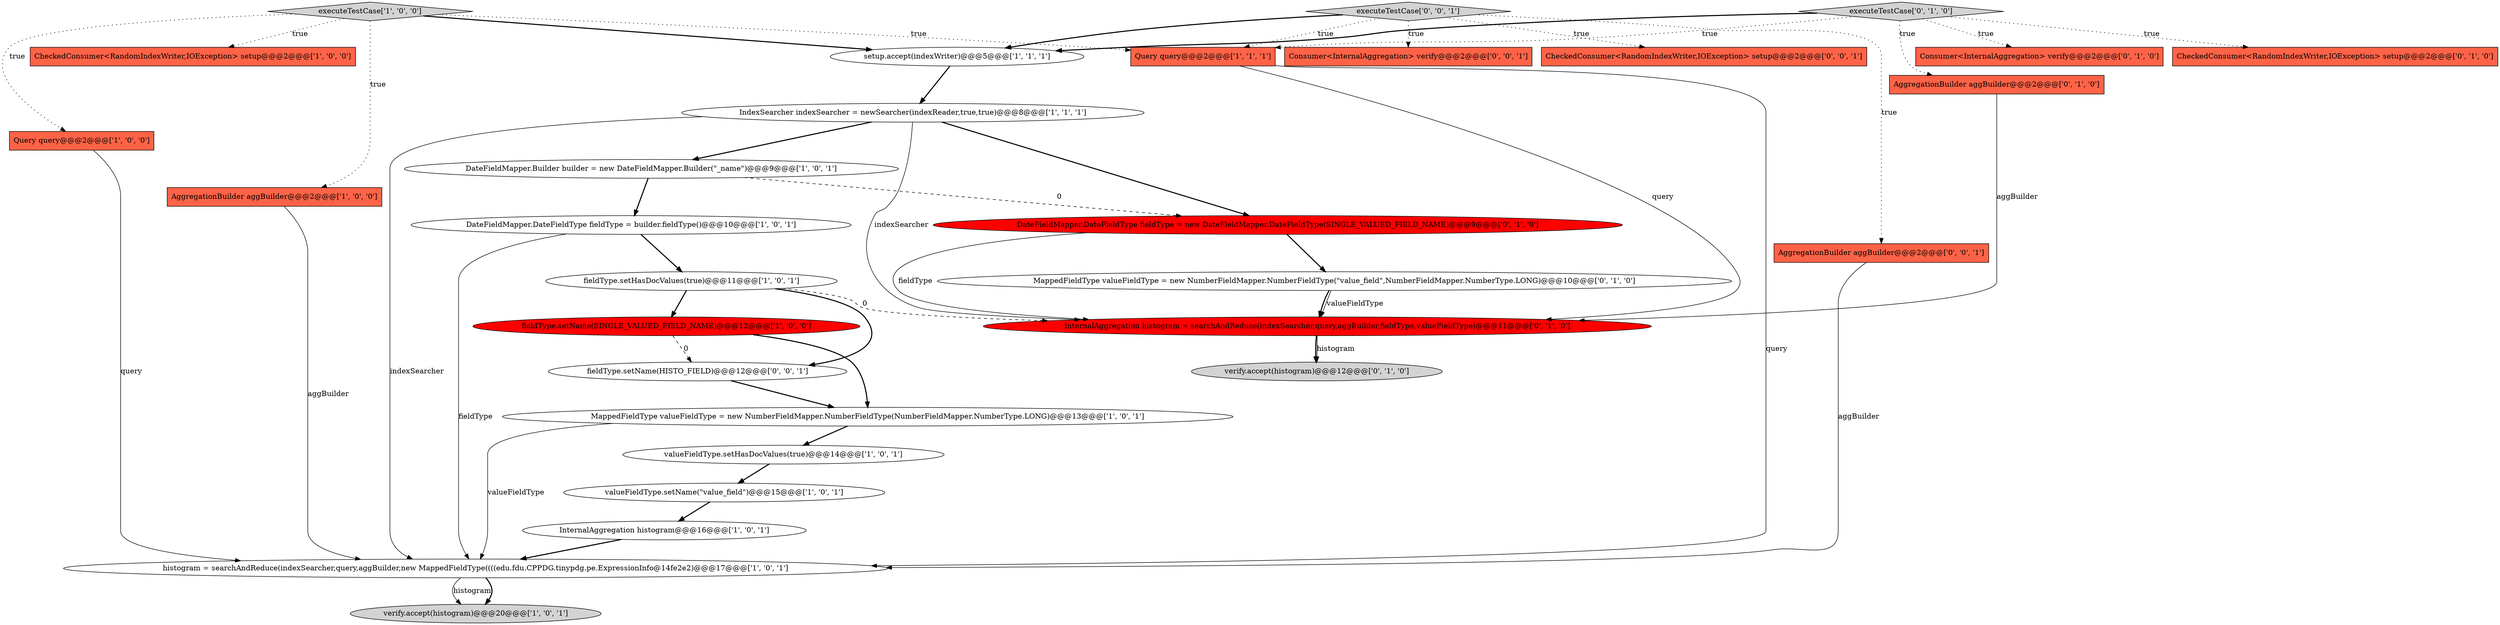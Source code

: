 digraph {
4 [style = filled, label = "IndexSearcher indexSearcher = newSearcher(indexReader,true,true)@@@8@@@['1', '1', '1']", fillcolor = white, shape = ellipse image = "AAA0AAABBB1BBB"];
10 [style = filled, label = "histogram = searchAndReduce(indexSearcher,query,aggBuilder,new MappedFieldType((((edu.fdu.CPPDG.tinypdg.pe.ExpressionInfo@14fe2e2)@@@17@@@['1', '0', '1']", fillcolor = white, shape = ellipse image = "AAA0AAABBB1BBB"];
22 [style = filled, label = "Consumer<InternalAggregation> verify@@@2@@@['0', '1', '0']", fillcolor = tomato, shape = box image = "AAA0AAABBB2BBB"];
11 [style = filled, label = "executeTestCase['1', '0', '0']", fillcolor = lightgray, shape = diamond image = "AAA0AAABBB1BBB"];
7 [style = filled, label = "setup.accept(indexWriter)@@@5@@@['1', '1', '1']", fillcolor = white, shape = ellipse image = "AAA0AAABBB1BBB"];
27 [style = filled, label = "executeTestCase['0', '0', '1']", fillcolor = lightgray, shape = diamond image = "AAA0AAABBB3BBB"];
12 [style = filled, label = "Query query@@@2@@@['1', '1', '1']", fillcolor = tomato, shape = box image = "AAA0AAABBB1BBB"];
14 [style = filled, label = "DateFieldMapper.Builder builder = new DateFieldMapper.Builder(\"_name\")@@@9@@@['1', '0', '1']", fillcolor = white, shape = ellipse image = "AAA0AAABBB1BBB"];
19 [style = filled, label = "AggregationBuilder aggBuilder@@@2@@@['0', '1', '0']", fillcolor = tomato, shape = box image = "AAA0AAABBB2BBB"];
8 [style = filled, label = "valueFieldType.setHasDocValues(true)@@@14@@@['1', '0', '1']", fillcolor = white, shape = ellipse image = "AAA0AAABBB1BBB"];
1 [style = filled, label = "MappedFieldType valueFieldType = new NumberFieldMapper.NumberFieldType(NumberFieldMapper.NumberType.LONG)@@@13@@@['1', '0', '1']", fillcolor = white, shape = ellipse image = "AAA0AAABBB1BBB"];
16 [style = filled, label = "InternalAggregation histogram@@@16@@@['1', '0', '1']", fillcolor = white, shape = ellipse image = "AAA0AAABBB1BBB"];
18 [style = filled, label = "verify.accept(histogram)@@@12@@@['0', '1', '0']", fillcolor = lightgray, shape = ellipse image = "AAA0AAABBB2BBB"];
9 [style = filled, label = "Query query@@@2@@@['1', '0', '0']", fillcolor = tomato, shape = box image = "AAA0AAABBB1BBB"];
0 [style = filled, label = "fieldType.setName(SINGLE_VALUED_FIELD_NAME)@@@12@@@['1', '0', '0']", fillcolor = red, shape = ellipse image = "AAA1AAABBB1BBB"];
24 [style = filled, label = "executeTestCase['0', '1', '0']", fillcolor = lightgray, shape = diamond image = "AAA0AAABBB2BBB"];
23 [style = filled, label = "DateFieldMapper.DateFieldType fieldType = new DateFieldMapper.DateFieldType(SINGLE_VALUED_FIELD_NAME)@@@9@@@['0', '1', '0']", fillcolor = red, shape = ellipse image = "AAA1AAABBB2BBB"];
13 [style = filled, label = "valueFieldType.setName(\"value_field\")@@@15@@@['1', '0', '1']", fillcolor = white, shape = ellipse image = "AAA0AAABBB1BBB"];
25 [style = filled, label = "AggregationBuilder aggBuilder@@@2@@@['0', '0', '1']", fillcolor = tomato, shape = box image = "AAA0AAABBB3BBB"];
20 [style = filled, label = "InternalAggregation histogram = searchAndReduce(indexSearcher,query,aggBuilder,fieldType,valueFieldType)@@@11@@@['0', '1', '0']", fillcolor = red, shape = ellipse image = "AAA1AAABBB2BBB"];
28 [style = filled, label = "Consumer<InternalAggregation> verify@@@2@@@['0', '0', '1']", fillcolor = tomato, shape = box image = "AAA0AAABBB3BBB"];
21 [style = filled, label = "MappedFieldType valueFieldType = new NumberFieldMapper.NumberFieldType(\"value_field\",NumberFieldMapper.NumberType.LONG)@@@10@@@['0', '1', '0']", fillcolor = white, shape = ellipse image = "AAA0AAABBB2BBB"];
2 [style = filled, label = "verify.accept(histogram)@@@20@@@['1', '0', '1']", fillcolor = lightgray, shape = ellipse image = "AAA0AAABBB1BBB"];
29 [style = filled, label = "fieldType.setName(HISTO_FIELD)@@@12@@@['0', '0', '1']", fillcolor = white, shape = ellipse image = "AAA0AAABBB3BBB"];
5 [style = filled, label = "DateFieldMapper.DateFieldType fieldType = builder.fieldType()@@@10@@@['1', '0', '1']", fillcolor = white, shape = ellipse image = "AAA0AAABBB1BBB"];
15 [style = filled, label = "fieldType.setHasDocValues(true)@@@11@@@['1', '0', '1']", fillcolor = white, shape = ellipse image = "AAA0AAABBB1BBB"];
26 [style = filled, label = "CheckedConsumer<RandomIndexWriter,IOException> setup@@@2@@@['0', '0', '1']", fillcolor = tomato, shape = box image = "AAA0AAABBB3BBB"];
6 [style = filled, label = "AggregationBuilder aggBuilder@@@2@@@['1', '0', '0']", fillcolor = tomato, shape = box image = "AAA0AAABBB1BBB"];
17 [style = filled, label = "CheckedConsumer<RandomIndexWriter,IOException> setup@@@2@@@['0', '1', '0']", fillcolor = tomato, shape = box image = "AAA0AAABBB2BBB"];
3 [style = filled, label = "CheckedConsumer<RandomIndexWriter,IOException> setup@@@2@@@['1', '0', '0']", fillcolor = tomato, shape = box image = "AAA0AAABBB1BBB"];
24->12 [style = dotted, label="true"];
1->10 [style = solid, label="valueFieldType"];
20->18 [style = solid, label="histogram"];
4->14 [style = bold, label=""];
15->20 [style = dashed, label="0"];
1->8 [style = bold, label=""];
27->25 [style = dotted, label="true"];
16->10 [style = bold, label=""];
27->26 [style = dotted, label="true"];
24->17 [style = dotted, label="true"];
11->12 [style = dotted, label="true"];
12->10 [style = solid, label="query"];
5->15 [style = bold, label=""];
4->10 [style = solid, label="indexSearcher"];
6->10 [style = solid, label="aggBuilder"];
11->9 [style = dotted, label="true"];
7->4 [style = bold, label=""];
4->23 [style = bold, label=""];
27->12 [style = dotted, label="true"];
13->16 [style = bold, label=""];
21->20 [style = solid, label="valueFieldType"];
20->18 [style = bold, label=""];
27->28 [style = dotted, label="true"];
14->23 [style = dashed, label="0"];
21->20 [style = bold, label=""];
23->21 [style = bold, label=""];
4->20 [style = solid, label="indexSearcher"];
5->10 [style = solid, label="fieldType"];
10->2 [style = solid, label="histogram"];
0->1 [style = bold, label=""];
15->0 [style = bold, label=""];
23->20 [style = solid, label="fieldType"];
9->10 [style = solid, label="query"];
27->7 [style = bold, label=""];
11->6 [style = dotted, label="true"];
24->22 [style = dotted, label="true"];
0->29 [style = dashed, label="0"];
25->10 [style = solid, label="aggBuilder"];
24->19 [style = dotted, label="true"];
10->2 [style = bold, label=""];
12->20 [style = solid, label="query"];
29->1 [style = bold, label=""];
24->7 [style = bold, label=""];
11->3 [style = dotted, label="true"];
15->29 [style = bold, label=""];
11->7 [style = bold, label=""];
8->13 [style = bold, label=""];
14->5 [style = bold, label=""];
19->20 [style = solid, label="aggBuilder"];
}

